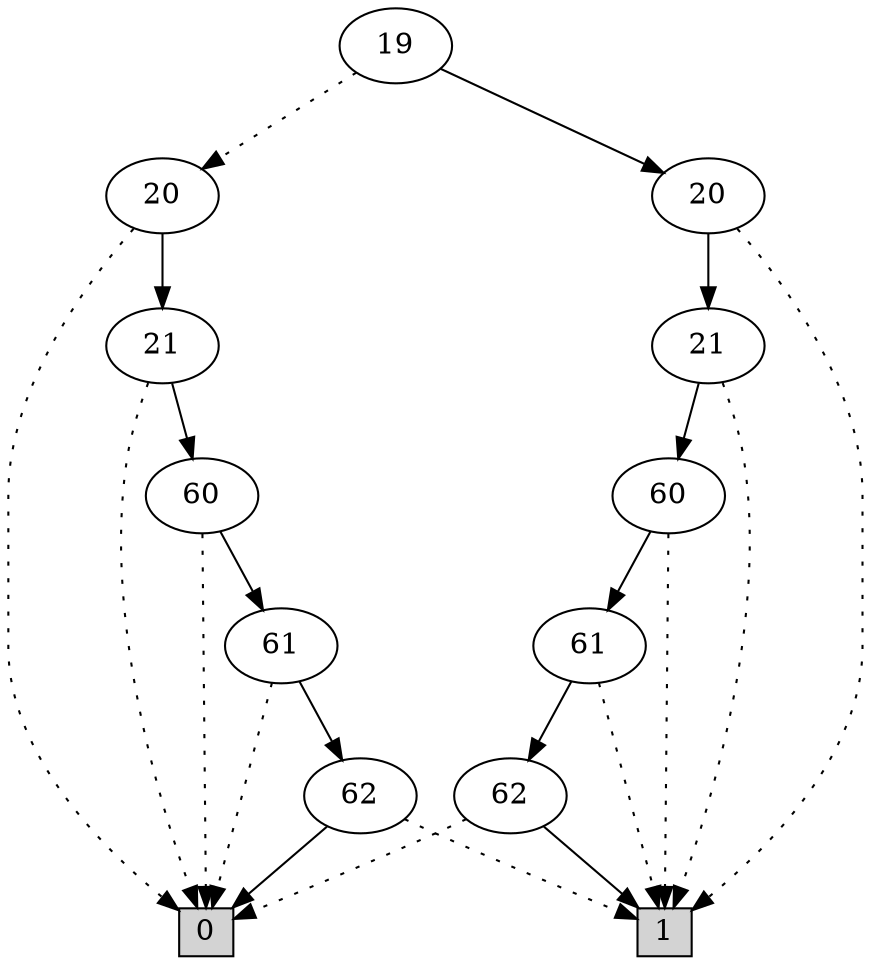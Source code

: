 digraph G {
0 [shape=box, label="0", style=filled, shape=box, height=0.3, width=0.3];
1 [shape=box, label="1", style=filled, shape=box, height=0.3, width=0.3];
265 [label="19"];
265 -> 221 [style=dotted];
265 -> 226 [style=filled];
221 [label="20"];
221 -> 0 [style=dotted];
221 -> 220 [style=filled];
220 [label="21"];
220 -> 0 [style=dotted];
220 -> 204 [style=filled];
204 [label="60"];
204 -> 0 [style=dotted];
204 -> 202 [style=filled];
202 [label="61"];
202 -> 0 [style=dotted];
202 -> 127 [style=filled];
127 [label="62"];
127 -> 1 [style=dotted];
127 -> 0 [style=filled];
226 [label="20"];
226 -> 1 [style=dotted];
226 -> 225 [style=filled];
225 [label="21"];
225 -> 1 [style=dotted];
225 -> 205 [style=filled];
205 [label="60"];
205 -> 1 [style=dotted];
205 -> 203 [style=filled];
203 [label="61"];
203 -> 1 [style=dotted];
203 -> 126 [style=filled];
126 [label="62"];
126 -> 0 [style=dotted];
126 -> 1 [style=filled];
}
